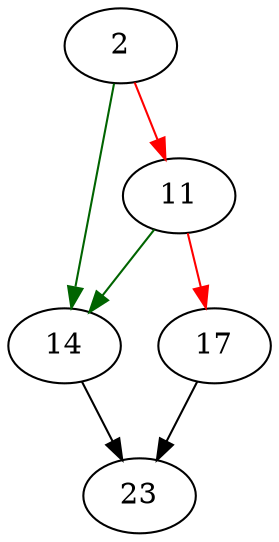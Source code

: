 strict digraph "sqlite3ApiExit" {
	// Node definitions.
	2 [entry=true];
	14;
	11;
	17;
	23;

	// Edge definitions.
	2 -> 14 [
		color=darkgreen
		cond=true
	];
	2 -> 11 [
		color=red
		cond=false
	];
	14 -> 23;
	11 -> 14 [
		color=darkgreen
		cond=true
	];
	11 -> 17 [
		color=red
		cond=false
	];
	17 -> 23;
}